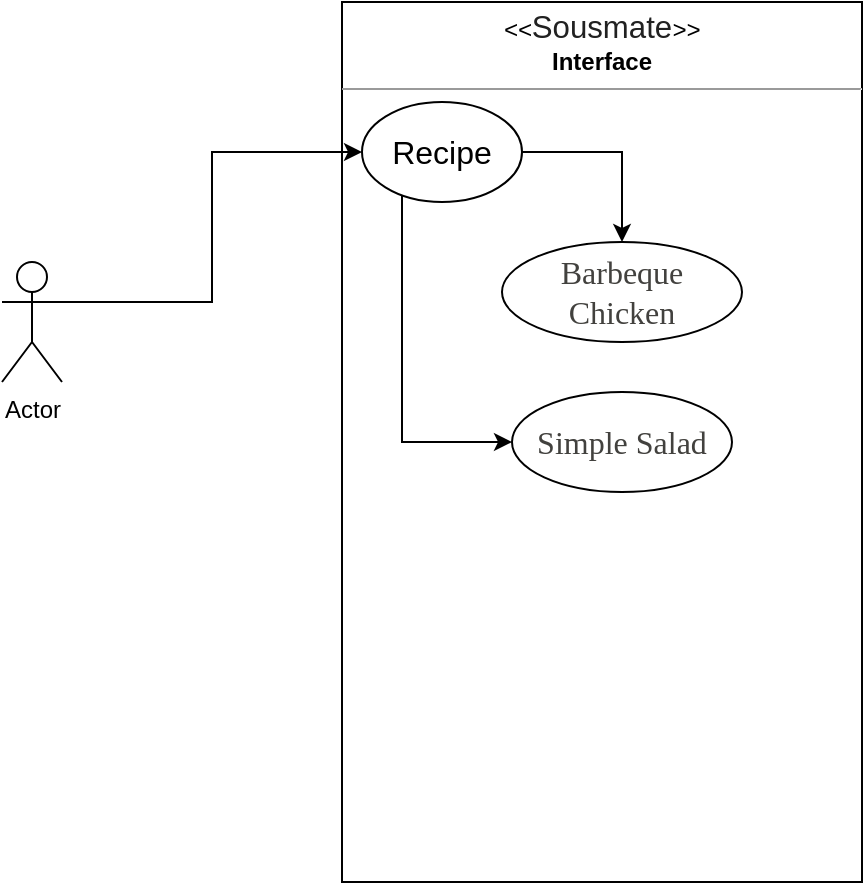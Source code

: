 <mxfile version="12.6.4" type="github">
  <diagram id="nUsf4HkAhkYA_3w35MGO" name="Page-1">
    <mxGraphModel dx="817" dy="692" grid="1" gridSize="10" guides="1" tooltips="1" connect="1" arrows="1" fold="1" page="1" pageScale="1" pageWidth="850" pageHeight="1100" math="0" shadow="0">
      <root>
        <mxCell id="0"/>
        <mxCell id="1" parent="0"/>
        <mxCell id="M4U7ziaGGa-sRwcLIw2--34" value="&lt;p style=&quot;margin: 0px ; margin-top: 4px ; text-align: center&quot;&gt;&lt;i&gt;&amp;lt;&amp;lt;&lt;/i&gt;&lt;span style=&quot;color: rgb(33 , 33 , 33) ; font-family: , &amp;#34;arial&amp;#34; ; font-size: 15.6px ; white-space: normal ; background-color: rgb(255 , 255 , 255)&quot;&gt;Sousmate&lt;/span&gt;&lt;i&gt;&amp;gt;&amp;gt;&lt;/i&gt;&lt;br&gt;&lt;b&gt;Interface&lt;/b&gt;&lt;/p&gt;&lt;hr size=&quot;1&quot;&gt;&lt;p style=&quot;margin: 0px ; margin-left: 4px&quot;&gt;&lt;br&gt;&lt;/p&gt;" style="verticalAlign=top;align=left;overflow=fill;fontSize=12;fontFamily=Helvetica;html=1;" parent="1" vertex="1">
          <mxGeometry x="220" y="300" width="260" height="440" as="geometry"/>
        </mxCell>
        <mxCell id="M4U7ziaGGa-sRwcLIw2--35" value="&lt;span style=&quot;color: rgb(66 , 65 , 62) ; font-family: &amp;#34;opensans&amp;#34; ; font-size: 16px ; background-color: rgb(255 , 255 , 255)&quot;&gt;Barbeque Chicken&lt;/span&gt;" style="ellipse;whiteSpace=wrap;html=1;" parent="1" vertex="1">
          <mxGeometry x="300" y="420" width="120" height="50" as="geometry"/>
        </mxCell>
        <mxCell id="M4U7ziaGGa-sRwcLIw2--36" value="&lt;span style=&quot;color: rgb(66 , 65 , 62) ; font-family: &amp;#34;opensans&amp;#34; ; font-size: 16px ; background-color: rgb(255 , 255 , 255)&quot;&gt;Simple Salad&lt;/span&gt;" style="ellipse;whiteSpace=wrap;html=1;" parent="1" vertex="1">
          <mxGeometry x="305" y="495" width="110" height="50" as="geometry"/>
        </mxCell>
        <mxCell id="M4U7ziaGGa-sRwcLIw2--53" style="edgeStyle=orthogonalEdgeStyle;rounded=0;orthogonalLoop=1;jettySize=auto;html=1;exitX=1;exitY=0.333;exitDx=0;exitDy=0;exitPerimeter=0;entryX=0;entryY=0.5;entryDx=0;entryDy=0;" parent="1" source="M4U7ziaGGa-sRwcLIw2--39" target="M4U7ziaGGa-sRwcLIw2--43" edge="1">
          <mxGeometry relative="1" as="geometry"/>
        </mxCell>
        <mxCell id="M4U7ziaGGa-sRwcLIw2--39" value="Actor" style="shape=umlActor;verticalLabelPosition=bottom;labelBackgroundColor=#ffffff;verticalAlign=top;html=1;" parent="1" vertex="1">
          <mxGeometry x="50" y="430" width="30" height="60" as="geometry"/>
        </mxCell>
        <mxCell id="M4U7ziaGGa-sRwcLIw2--49" style="edgeStyle=orthogonalEdgeStyle;rounded=0;orthogonalLoop=1;jettySize=auto;html=1;exitX=1;exitY=0.5;exitDx=0;exitDy=0;" parent="1" source="M4U7ziaGGa-sRwcLIw2--43" target="M4U7ziaGGa-sRwcLIw2--35" edge="1">
          <mxGeometry relative="1" as="geometry"/>
        </mxCell>
        <mxCell id="M4U7ziaGGa-sRwcLIw2--50" style="edgeStyle=orthogonalEdgeStyle;rounded=0;orthogonalLoop=1;jettySize=auto;html=1;entryX=0;entryY=0.5;entryDx=0;entryDy=0;" parent="1" source="M4U7ziaGGa-sRwcLIw2--43" target="M4U7ziaGGa-sRwcLIw2--36" edge="1">
          <mxGeometry relative="1" as="geometry">
            <Array as="points">
              <mxPoint x="250" y="520"/>
            </Array>
          </mxGeometry>
        </mxCell>
        <mxCell id="M4U7ziaGGa-sRwcLIw2--43" value="&lt;span style=&quot;font-size: 16px ; text-align: left ; white-space: nowrap&quot;&gt;Recipe&lt;/span&gt;" style="ellipse;whiteSpace=wrap;html=1;" parent="1" vertex="1">
          <mxGeometry x="230" y="350" width="80" height="50" as="geometry"/>
        </mxCell>
      </root>
    </mxGraphModel>
  </diagram>
</mxfile>
